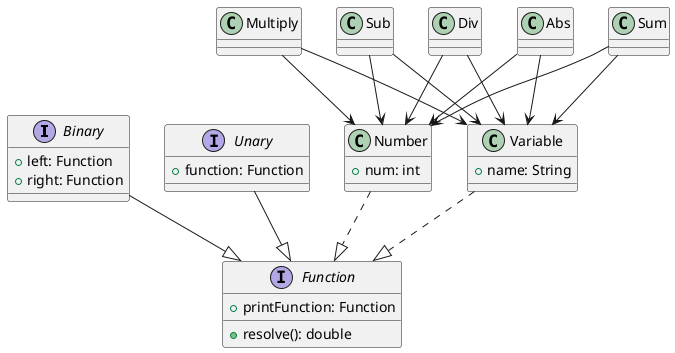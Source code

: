 @startuml
'https://plantuml.com/sequence-diagram


interface Binary{
+left: Function
+right: Function
}

interface Unary {
+function: Function
}

class Number{
+num: int
}

class Variable{
+name: String
}

interface Function{
+resolve(): double
+printFunction: Function
}

Binary --|> Function
Unary --|> Function
Number ..|> Function
Variable ..|> Function
Sum --> Variable
Multiply --> Variable
Sub --> Variable
Div --> Variable
Sum --> Number
Abs --> Number
Abs --> Variable
Multiply --> Number
Sub --> Number
Div --> Number

'hago new Sum(Variable, Variable) o numbers


@enduml